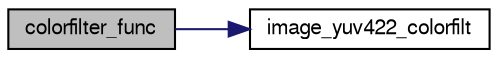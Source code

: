 digraph "colorfilter_func"
{
  edge [fontname="FreeSans",fontsize="10",labelfontname="FreeSans",labelfontsize="10"];
  node [fontname="FreeSans",fontsize="10",shape=record];
  rankdir="LR";
  Node1 [label="colorfilter_func",height=0.2,width=0.4,color="black", fillcolor="grey75", style="filled", fontcolor="black"];
  Node1 -> Node2 [color="midnightblue",fontsize="10",style="solid",fontname="FreeSans"];
  Node2 [label="image_yuv422_colorfilt",height=0.2,width=0.4,color="black", fillcolor="white", style="filled",URL="$image_8c.html#aa5bba6b2f386abf2ac701492f6a48bc9",tooltip="Filter colors in an YUV422 image. "];
}
